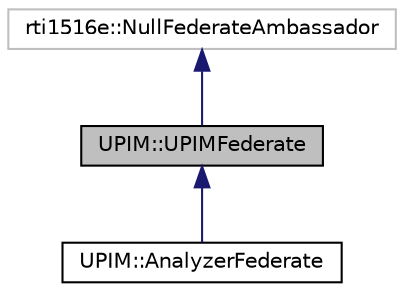 digraph "UPIM::UPIMFederate"
{
  edge [fontname="Helvetica",fontsize="10",labelfontname="Helvetica",labelfontsize="10"];
  node [fontname="Helvetica",fontsize="10",shape=record];
  Node0 [label="UPIM::UPIMFederate",height=0.2,width=0.4,color="black", fillcolor="grey75", style="filled", fontcolor="black"];
  Node1 -> Node0 [dir="back",color="midnightblue",fontsize="10",style="solid",fontname="Helvetica"];
  Node1 [label="rti1516e::NullFederateAmbassador",height=0.2,width=0.4,color="grey75", fillcolor="white", style="filled"];
  Node0 -> Node2 [dir="back",color="midnightblue",fontsize="10",style="solid",fontname="Helvetica"];
  Node2 [label="UPIM::AnalyzerFederate",height=0.2,width=0.4,color="black", fillcolor="white", style="filled",URL="$classUPIM_1_1AnalyzerFederate.html"];
}
